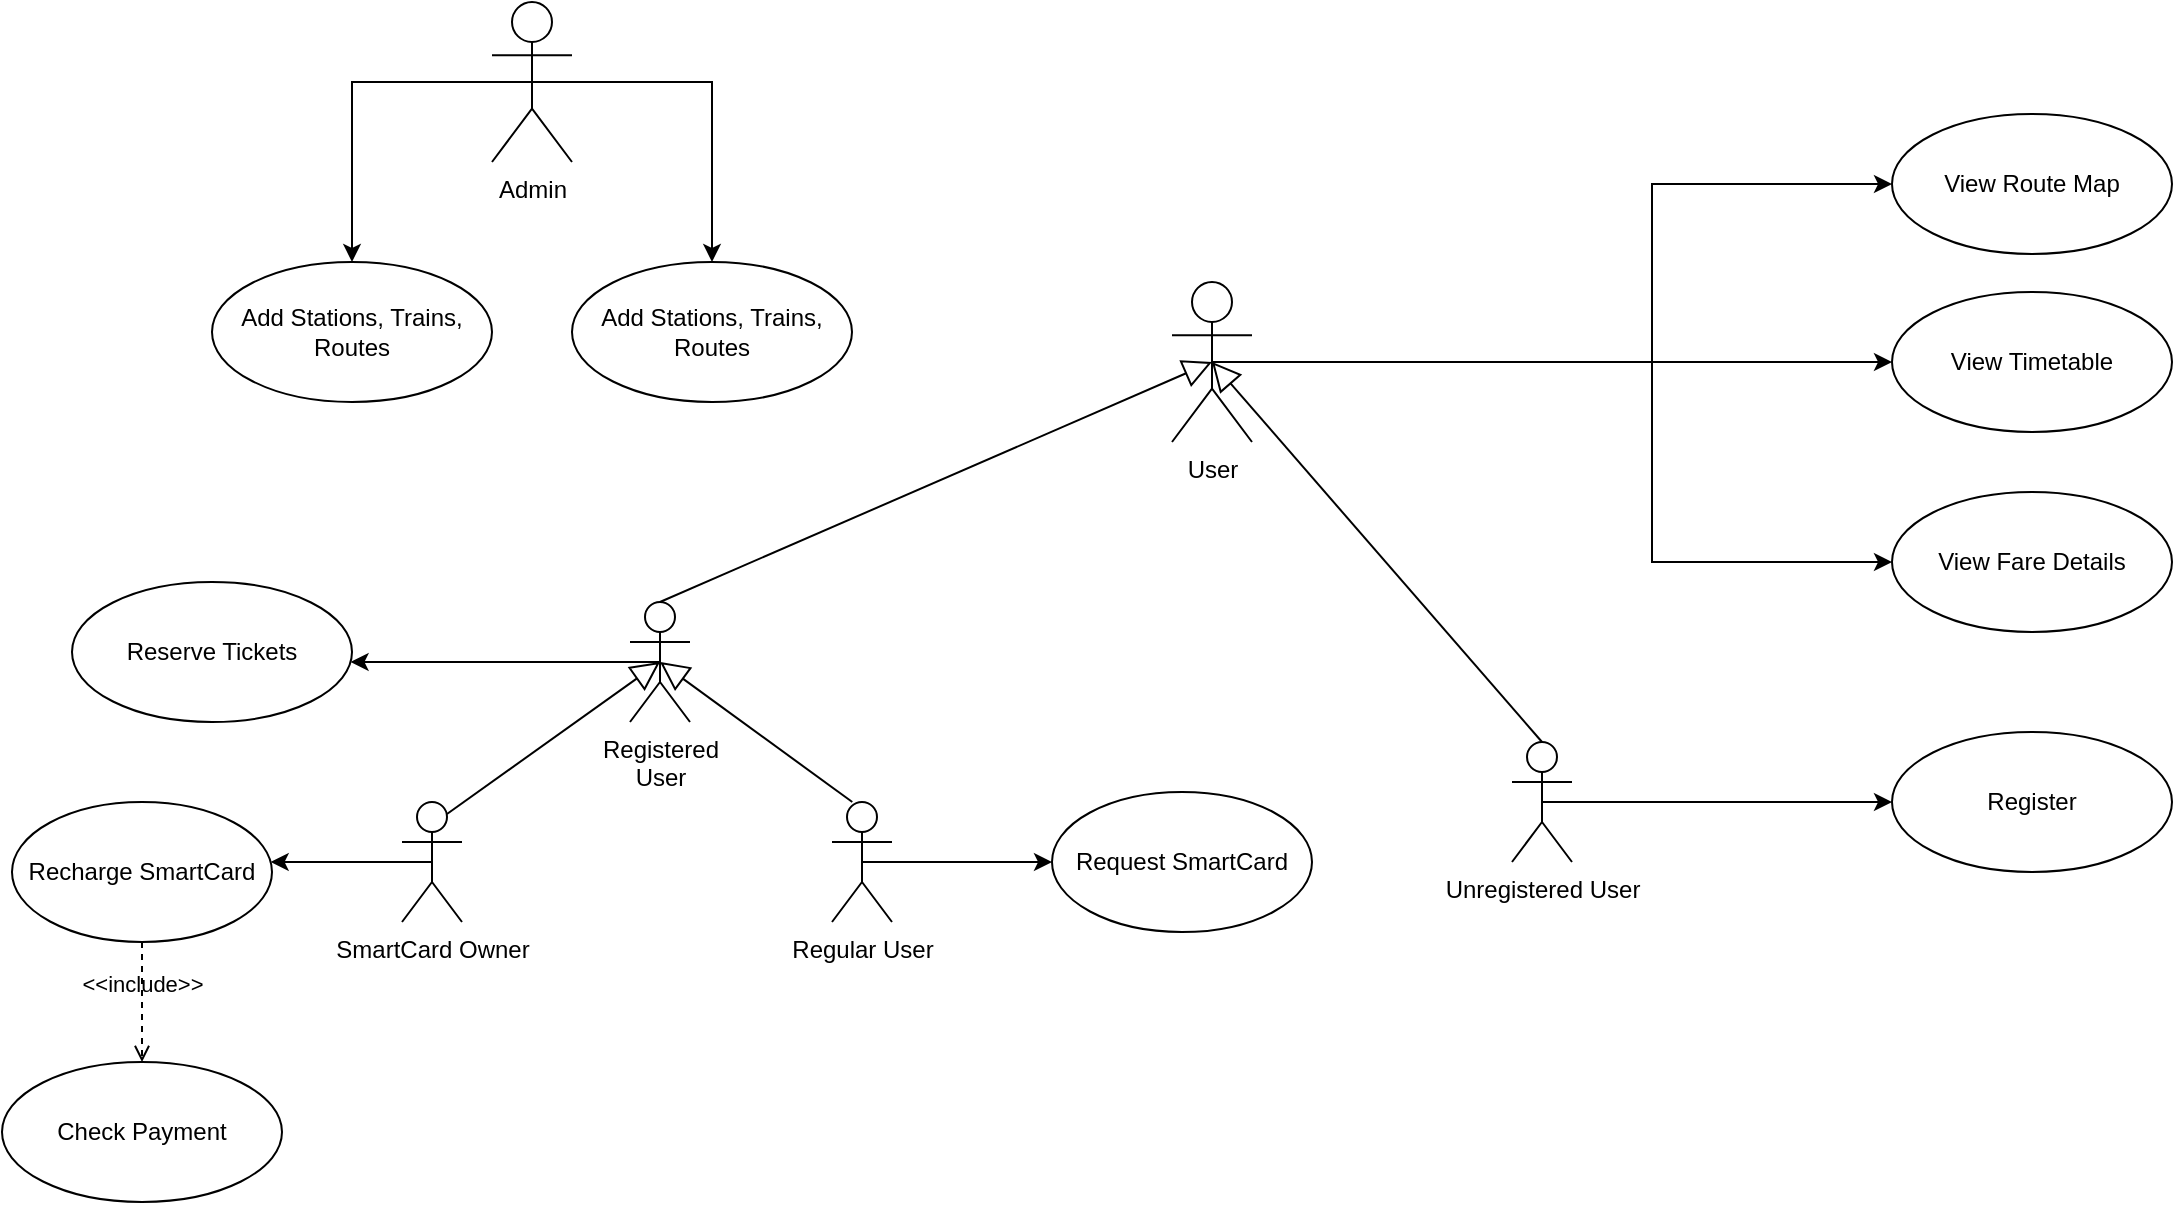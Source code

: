 <mxfile version="14.4.9" type="github"><diagram id="veNuf-kEQshDakvxtgUD" name="Page-1"><mxGraphModel dx="2067" dy="1812" grid="1" gridSize="10" guides="1" tooltips="1" connect="1" arrows="1" fold="1" page="1" pageScale="1" pageWidth="827" pageHeight="1169" math="0" shadow="0"><root><mxCell id="0"/><mxCell id="1" parent="0"/><mxCell id="Y2NKu34Y8KuRdSmvvcmi-6" style="edgeStyle=orthogonalEdgeStyle;rounded=0;orthogonalLoop=1;jettySize=auto;html=1;exitX=0.5;exitY=0.5;exitDx=0;exitDy=0;exitPerimeter=0;" edge="1" parent="1" source="Y2NKu34Y8KuRdSmvvcmi-1" target="Y2NKu34Y8KuRdSmvvcmi-7"><mxGeometry relative="1" as="geometry"><mxPoint x="-90" y="180" as="targetPoint"/><Array as="points"><mxPoint x="-90" y="240"/></Array></mxGeometry></mxCell><mxCell id="Y2NKu34Y8KuRdSmvvcmi-1" value="SmartCard Owner" style="shape=umlActor;html=1;verticalLabelPosition=bottom;verticalAlign=top;align=center;" vertex="1" parent="1"><mxGeometry x="-25" y="210" width="30" height="60" as="geometry"/></mxCell><mxCell id="Y2NKu34Y8KuRdSmvvcmi-7" value="Recharge SmartCard" style="ellipse;whiteSpace=wrap;html=1;" vertex="1" parent="1"><mxGeometry x="-220" y="210" width="130" height="70" as="geometry"/></mxCell><mxCell id="Y2NKu34Y8KuRdSmvvcmi-20" style="edgeStyle=orthogonalEdgeStyle;rounded=0;orthogonalLoop=1;jettySize=auto;html=1;exitX=0.5;exitY=0.5;exitDx=0;exitDy=0;exitPerimeter=0;" edge="1" parent="1" source="Y2NKu34Y8KuRdSmvvcmi-18" target="Y2NKu34Y8KuRdSmvvcmi-21"><mxGeometry relative="1" as="geometry"><mxPoint x="720" y="80" as="targetPoint"/></mxGeometry></mxCell><mxCell id="Y2NKu34Y8KuRdSmvvcmi-22" style="edgeStyle=orthogonalEdgeStyle;rounded=0;orthogonalLoop=1;jettySize=auto;html=1;exitX=0.5;exitY=0.5;exitDx=0;exitDy=0;exitPerimeter=0;" edge="1" parent="1" source="Y2NKu34Y8KuRdSmvvcmi-18" target="Y2NKu34Y8KuRdSmvvcmi-23"><mxGeometry relative="1" as="geometry"><mxPoint x="720" y="130" as="targetPoint"/><Array as="points"><mxPoint x="600" y="-10"/><mxPoint x="600" y="90"/></Array></mxGeometry></mxCell><mxCell id="Y2NKu34Y8KuRdSmvvcmi-26" style="edgeStyle=orthogonalEdgeStyle;rounded=0;orthogonalLoop=1;jettySize=auto;html=1;exitX=0.5;exitY=0.5;exitDx=0;exitDy=0;exitPerimeter=0;entryX=0;entryY=0.5;entryDx=0;entryDy=0;" edge="1" parent="1" source="Y2NKu34Y8KuRdSmvvcmi-18" target="Y2NKu34Y8KuRdSmvvcmi-25"><mxGeometry relative="1" as="geometry"><mxPoint x="710" y="-120" as="targetPoint"/><Array as="points"><mxPoint x="600" y="-10"/><mxPoint x="600" y="-99"/></Array></mxGeometry></mxCell><mxCell id="Y2NKu34Y8KuRdSmvvcmi-18" value="User" style="shape=umlActor;html=1;verticalLabelPosition=bottom;verticalAlign=top;align=center;" vertex="1" parent="1"><mxGeometry x="360" y="-50" width="40" height="80" as="geometry"/></mxCell><mxCell id="Y2NKu34Y8KuRdSmvvcmi-21" value="View Timetable" style="ellipse;whiteSpace=wrap;html=1;" vertex="1" parent="1"><mxGeometry x="720" y="-45" width="140" height="70" as="geometry"/></mxCell><mxCell id="Y2NKu34Y8KuRdSmvvcmi-23" value="View Fare Details" style="ellipse;whiteSpace=wrap;html=1;" vertex="1" parent="1"><mxGeometry x="720" y="55" width="140" height="70" as="geometry"/></mxCell><mxCell id="Y2NKu34Y8KuRdSmvvcmi-25" value="View Route Map" style="ellipse;whiteSpace=wrap;html=1;" vertex="1" parent="1"><mxGeometry x="720" y="-134" width="140" height="70" as="geometry"/></mxCell><mxCell id="Y2NKu34Y8KuRdSmvvcmi-28" value="" style="edgeStyle=none;html=1;endArrow=block;endFill=0;endSize=12;verticalAlign=bottom;entryX=0.5;entryY=0.5;entryDx=0;entryDy=0;entryPerimeter=0;exitX=0.5;exitY=0;exitDx=0;exitDy=0;exitPerimeter=0;" edge="1" parent="1" source="Y2NKu34Y8KuRdSmvvcmi-31" target="Y2NKu34Y8KuRdSmvvcmi-18"><mxGeometry width="160" relative="1" as="geometry"><mxPoint x="260" y="100" as="sourcePoint"/><mxPoint x="490" y="-10" as="targetPoint"/></mxGeometry></mxCell><mxCell id="Y2NKu34Y8KuRdSmvvcmi-29" value="" style="edgeStyle=none;html=1;endArrow=block;endFill=0;endSize=12;verticalAlign=bottom;entryX=0.5;entryY=0.5;entryDx=0;entryDy=0;entryPerimeter=0;exitX=0.5;exitY=0;exitDx=0;exitDy=0;exitPerimeter=0;" edge="1" parent="1" source="Y2NKu34Y8KuRdSmvvcmi-30" target="Y2NKu34Y8KuRdSmvvcmi-18"><mxGeometry width="160" relative="1" as="geometry"><mxPoint x="500" y="100" as="sourcePoint"/><mxPoint x="410" as="targetPoint"/></mxGeometry></mxCell><mxCell id="Y2NKu34Y8KuRdSmvvcmi-45" style="edgeStyle=orthogonalEdgeStyle;rounded=0;orthogonalLoop=1;jettySize=auto;html=1;exitX=0.5;exitY=0.5;exitDx=0;exitDy=0;exitPerimeter=0;" edge="1" parent="1" source="Y2NKu34Y8KuRdSmvvcmi-30" target="Y2NKu34Y8KuRdSmvvcmi-46"><mxGeometry relative="1" as="geometry"><mxPoint x="680" y="210" as="targetPoint"/><Array as="points"><mxPoint x="700" y="210"/><mxPoint x="700" y="210"/></Array></mxGeometry></mxCell><mxCell id="Y2NKu34Y8KuRdSmvvcmi-30" value="Unregistered User" style="shape=umlActor;html=1;verticalLabelPosition=bottom;verticalAlign=top;align=center;" vertex="1" parent="1"><mxGeometry x="530" y="180" width="30" height="60" as="geometry"/></mxCell><mxCell id="Y2NKu34Y8KuRdSmvvcmi-43" style="edgeStyle=orthogonalEdgeStyle;rounded=0;orthogonalLoop=1;jettySize=auto;html=1;exitX=0.5;exitY=0.5;exitDx=0;exitDy=0;exitPerimeter=0;" edge="1" parent="1" source="Y2NKu34Y8KuRdSmvvcmi-31" target="Y2NKu34Y8KuRdSmvvcmi-44"><mxGeometry relative="1" as="geometry"><mxPoint x="160" y="240" as="targetPoint"/><Array as="points"><mxPoint y="140"/><mxPoint y="140"/></Array></mxGeometry></mxCell><mxCell id="Y2NKu34Y8KuRdSmvvcmi-31" value="&lt;div&gt;Registered&lt;/div&gt;&lt;div&gt;User&lt;/div&gt;" style="shape=umlActor;html=1;verticalLabelPosition=bottom;verticalAlign=top;align=center;" vertex="1" parent="1"><mxGeometry x="89" y="110" width="30" height="60" as="geometry"/></mxCell><mxCell id="Y2NKu34Y8KuRdSmvvcmi-34" value="" style="edgeStyle=none;html=1;endArrow=block;endFill=0;endSize=12;verticalAlign=bottom;entryX=0.5;entryY=0.5;entryDx=0;entryDy=0;entryPerimeter=0;exitX=0.75;exitY=0.1;exitDx=0;exitDy=0;exitPerimeter=0;" edge="1" parent="1" source="Y2NKu34Y8KuRdSmvvcmi-1" target="Y2NKu34Y8KuRdSmvvcmi-31"><mxGeometry width="160" relative="1" as="geometry"><mxPoint x="-10" y="200" as="sourcePoint"/><mxPoint x="-20" y="180" as="targetPoint"/></mxGeometry></mxCell><mxCell id="Y2NKu34Y8KuRdSmvvcmi-44" value="Reserve Tickets" style="ellipse;whiteSpace=wrap;html=1;" vertex="1" parent="1"><mxGeometry x="-190" y="100" width="140" height="70" as="geometry"/></mxCell><mxCell id="Y2NKu34Y8KuRdSmvvcmi-46" value="&lt;div&gt;Register&lt;/div&gt;" style="ellipse;whiteSpace=wrap;html=1;" vertex="1" parent="1"><mxGeometry x="720" y="175" width="140" height="70" as="geometry"/></mxCell><mxCell id="Y2NKu34Y8KuRdSmvvcmi-47" style="edgeStyle=orthogonalEdgeStyle;rounded=0;orthogonalLoop=1;jettySize=auto;html=1;exitX=0.5;exitY=0.5;exitDx=0;exitDy=0;exitPerimeter=0;" edge="1" parent="1" source="Y2NKu34Y8KuRdSmvvcmi-48" target="Y2NKu34Y8KuRdSmvvcmi-49"><mxGeometry relative="1" as="geometry"><mxPoint x="270" y="190" as="targetPoint"/><Array as="points"><mxPoint x="280" y="240"/><mxPoint x="280" y="240"/></Array></mxGeometry></mxCell><mxCell id="Y2NKu34Y8KuRdSmvvcmi-48" value="Regular User" style="shape=umlActor;html=1;verticalLabelPosition=bottom;verticalAlign=top;align=center;" vertex="1" parent="1"><mxGeometry x="190" y="210" width="30" height="60" as="geometry"/></mxCell><mxCell id="Y2NKu34Y8KuRdSmvvcmi-49" value="Request SmartCard" style="ellipse;whiteSpace=wrap;html=1;" vertex="1" parent="1"><mxGeometry x="300" y="205" width="130" height="70" as="geometry"/></mxCell><mxCell id="Y2NKu34Y8KuRdSmvvcmi-50" value="" style="edgeStyle=none;html=1;endArrow=block;endFill=0;endSize=12;verticalAlign=bottom;exitX=0.338;exitY=0;exitDx=0;exitDy=0;exitPerimeter=0;entryX=0.5;entryY=0.5;entryDx=0;entryDy=0;entryPerimeter=0;" edge="1" parent="1" source="Y2NKu34Y8KuRdSmvvcmi-48" target="Y2NKu34Y8KuRdSmvvcmi-31"><mxGeometry width="160" relative="1" as="geometry"><mxPoint x="350" y="210" as="sourcePoint"/><mxPoint x="464" y="150" as="targetPoint"/></mxGeometry></mxCell><mxCell id="Y2NKu34Y8KuRdSmvvcmi-65" style="edgeStyle=orthogonalEdgeStyle;rounded=0;orthogonalLoop=1;jettySize=auto;html=1;exitX=0.5;exitY=0.5;exitDx=0;exitDy=0;exitPerimeter=0;entryX=0.5;entryY=0;entryDx=0;entryDy=0;" edge="1" parent="1" source="Y2NKu34Y8KuRdSmvvcmi-51" target="Y2NKu34Y8KuRdSmvvcmi-61"><mxGeometry relative="1" as="geometry"><Array as="points"><mxPoint x="130" y="-150"/></Array></mxGeometry></mxCell><mxCell id="Y2NKu34Y8KuRdSmvvcmi-66" style="edgeStyle=orthogonalEdgeStyle;rounded=0;orthogonalLoop=1;jettySize=auto;html=1;exitX=0.5;exitY=0.5;exitDx=0;exitDy=0;exitPerimeter=0;entryX=0.5;entryY=0;entryDx=0;entryDy=0;" edge="1" parent="1" source="Y2NKu34Y8KuRdSmvvcmi-51" target="Y2NKu34Y8KuRdSmvvcmi-56"><mxGeometry relative="1" as="geometry"><Array as="points"><mxPoint x="-50" y="-150"/></Array></mxGeometry></mxCell><mxCell id="Y2NKu34Y8KuRdSmvvcmi-51" value="&lt;div&gt;Admin&lt;/div&gt;&lt;div&gt;&lt;br&gt;&lt;/div&gt;" style="shape=umlActor;html=1;verticalLabelPosition=bottom;verticalAlign=top;align=center;" vertex="1" parent="1"><mxGeometry x="20" y="-190" width="40" height="80" as="geometry"/></mxCell><mxCell id="Y2NKu34Y8KuRdSmvvcmi-56" value="Add Stations, Trains, Routes" style="ellipse;whiteSpace=wrap;html=1;" vertex="1" parent="1"><mxGeometry x="-120" y="-60" width="140" height="70" as="geometry"/></mxCell><mxCell id="Y2NKu34Y8KuRdSmvvcmi-59" value="&amp;lt;&amp;lt;include&amp;gt;&amp;gt;" style="edgeStyle=none;html=1;endArrow=open;verticalAlign=bottom;dashed=1;labelBackgroundColor=none;exitX=0.5;exitY=1;exitDx=0;exitDy=0;" edge="1" parent="1" source="Y2NKu34Y8KuRdSmvvcmi-7" target="Y2NKu34Y8KuRdSmvvcmi-60"><mxGeometry width="160" relative="1" as="geometry"><mxPoint x="-250" y="340" as="sourcePoint"/><mxPoint x="-155" y="370" as="targetPoint"/></mxGeometry></mxCell><mxCell id="Y2NKu34Y8KuRdSmvvcmi-60" value="Check Payment" style="ellipse;whiteSpace=wrap;html=1;" vertex="1" parent="1"><mxGeometry x="-225" y="340.0" width="140" height="70" as="geometry"/></mxCell><mxCell id="Y2NKu34Y8KuRdSmvvcmi-61" value="Add Stations, Trains, Routes" style="ellipse;whiteSpace=wrap;html=1;" vertex="1" parent="1"><mxGeometry x="60" y="-60" width="140" height="70" as="geometry"/></mxCell></root></mxGraphModel></diagram></mxfile>
